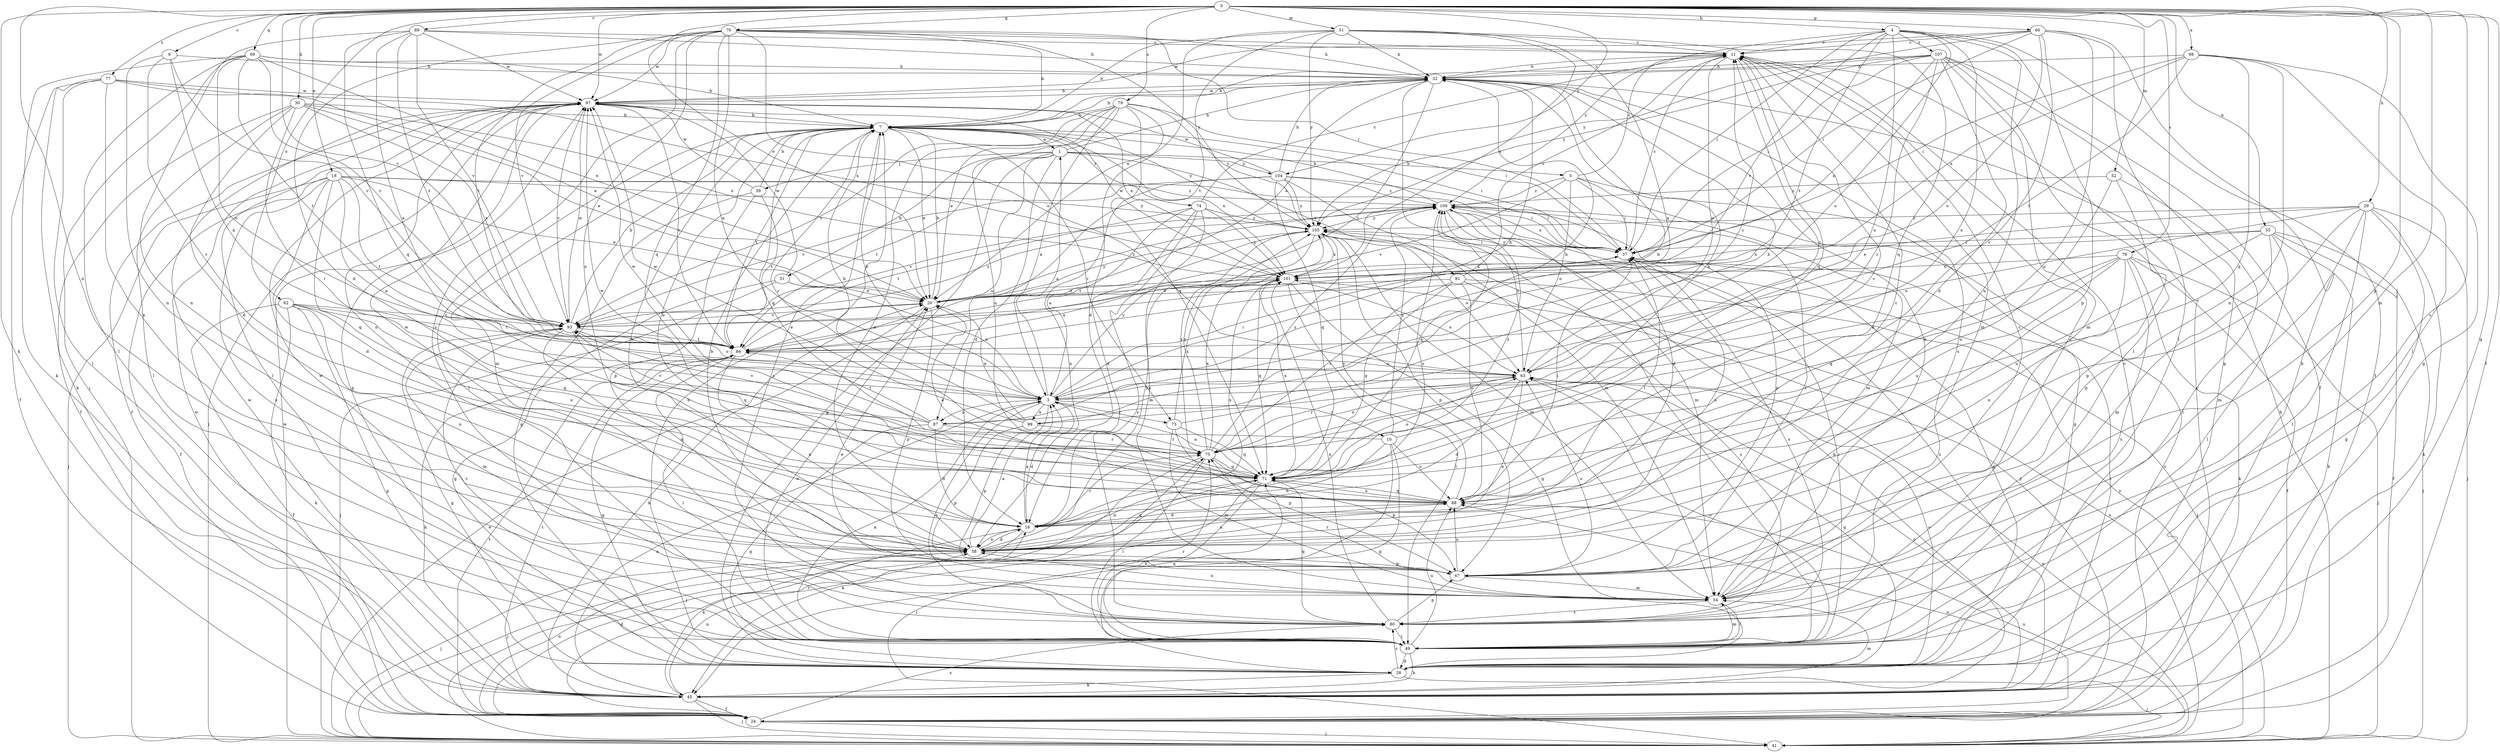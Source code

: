 strict digraph  {
0;
1;
3;
4;
5;
7;
9;
10;
11;
16;
18;
20;
24;
28;
29;
30;
31;
32;
37;
39;
41;
45;
49;
51;
52;
54;
55;
58;
62;
63;
66;
67;
69;
70;
71;
73;
74;
75;
77;
78;
79;
80;
81;
84;
87;
88;
89;
93;
97;
98;
99;
101;
104;
105;
107;
109;
0 -> 4  [label=b];
0 -> 9  [label=c];
0 -> 18  [label=e];
0 -> 20  [label=e];
0 -> 24  [label=f];
0 -> 28  [label=g];
0 -> 29  [label=h];
0 -> 30  [label=h];
0 -> 45  [label=k];
0 -> 51  [label=m];
0 -> 52  [label=m];
0 -> 54  [label=m];
0 -> 55  [label=n];
0 -> 58  [label=n];
0 -> 62  [label=o];
0 -> 66  [label=p];
0 -> 67  [label=p];
0 -> 69  [label=q];
0 -> 70  [label=q];
0 -> 77  [label=s];
0 -> 78  [label=s];
0 -> 79  [label=s];
0 -> 80  [label=s];
0 -> 89  [label=v];
0 -> 93  [label=v];
0 -> 97  [label=w];
0 -> 98  [label=x];
0 -> 104  [label=y];
1 -> 5  [label=b];
1 -> 16  [label=d];
1 -> 28  [label=g];
1 -> 31  [label=h];
1 -> 32  [label=h];
1 -> 39  [label=j];
1 -> 81  [label=t];
1 -> 84  [label=t];
1 -> 87  [label=u];
1 -> 104  [label=y];
3 -> 1  [label=a];
3 -> 7  [label=b];
3 -> 10  [label=c];
3 -> 11  [label=c];
3 -> 16  [label=d];
3 -> 32  [label=h];
3 -> 37  [label=i];
3 -> 67  [label=p];
3 -> 73  [label=r];
3 -> 80  [label=s];
3 -> 87  [label=u];
3 -> 99  [label=x];
3 -> 105  [label=y];
4 -> 11  [label=c];
4 -> 24  [label=f];
4 -> 37  [label=i];
4 -> 58  [label=n];
4 -> 63  [label=o];
4 -> 67  [label=p];
4 -> 84  [label=t];
4 -> 87  [label=u];
4 -> 93  [label=v];
4 -> 99  [label=x];
4 -> 107  [label=z];
4 -> 109  [label=z];
5 -> 11  [label=c];
5 -> 28  [label=g];
5 -> 37  [label=i];
5 -> 54  [label=m];
5 -> 63  [label=o];
5 -> 93  [label=v];
5 -> 109  [label=z];
7 -> 1  [label=a];
7 -> 20  [label=e];
7 -> 32  [label=h];
7 -> 37  [label=i];
7 -> 49  [label=l];
7 -> 54  [label=m];
7 -> 71  [label=q];
7 -> 73  [label=r];
7 -> 74  [label=r];
7 -> 75  [label=r];
7 -> 80  [label=s];
7 -> 84  [label=t];
7 -> 101  [label=x];
7 -> 105  [label=y];
9 -> 3  [label=a];
9 -> 32  [label=h];
9 -> 58  [label=n];
9 -> 75  [label=r];
9 -> 93  [label=v];
10 -> 11  [label=c];
10 -> 28  [label=g];
10 -> 45  [label=k];
10 -> 58  [label=n];
10 -> 88  [label=u];
10 -> 93  [label=v];
10 -> 109  [label=z];
11 -> 32  [label=h];
11 -> 54  [label=m];
11 -> 63  [label=o];
11 -> 71  [label=q];
16 -> 3  [label=a];
16 -> 37  [label=i];
16 -> 41  [label=j];
16 -> 45  [label=k];
16 -> 58  [label=n];
16 -> 75  [label=r];
16 -> 101  [label=x];
16 -> 109  [label=z];
18 -> 3  [label=a];
18 -> 16  [label=d];
18 -> 20  [label=e];
18 -> 24  [label=f];
18 -> 37  [label=i];
18 -> 41  [label=j];
18 -> 71  [label=q];
18 -> 80  [label=s];
18 -> 84  [label=t];
18 -> 105  [label=y];
18 -> 109  [label=z];
20 -> 7  [label=b];
20 -> 45  [label=k];
20 -> 67  [label=p];
20 -> 93  [label=v];
20 -> 105  [label=y];
20 -> 109  [label=z];
24 -> 11  [label=c];
24 -> 16  [label=d];
24 -> 41  [label=j];
24 -> 58  [label=n];
24 -> 75  [label=r];
24 -> 80  [label=s];
24 -> 84  [label=t];
24 -> 88  [label=u];
24 -> 97  [label=w];
24 -> 105  [label=y];
24 -> 109  [label=z];
28 -> 7  [label=b];
28 -> 11  [label=c];
28 -> 41  [label=j];
28 -> 45  [label=k];
28 -> 63  [label=o];
28 -> 80  [label=s];
29 -> 20  [label=e];
29 -> 28  [label=g];
29 -> 41  [label=j];
29 -> 45  [label=k];
29 -> 49  [label=l];
29 -> 54  [label=m];
29 -> 63  [label=o];
29 -> 67  [label=p];
29 -> 105  [label=y];
30 -> 7  [label=b];
30 -> 16  [label=d];
30 -> 20  [label=e];
30 -> 24  [label=f];
30 -> 49  [label=l];
30 -> 75  [label=r];
30 -> 93  [label=v];
30 -> 101  [label=x];
31 -> 3  [label=a];
31 -> 20  [label=e];
31 -> 28  [label=g];
31 -> 41  [label=j];
31 -> 97  [label=w];
32 -> 11  [label=c];
32 -> 20  [label=e];
32 -> 49  [label=l];
32 -> 80  [label=s];
32 -> 84  [label=t];
32 -> 97  [label=w];
37 -> 11  [label=c];
37 -> 28  [label=g];
37 -> 58  [label=n];
37 -> 80  [label=s];
37 -> 101  [label=x];
37 -> 105  [label=y];
37 -> 109  [label=z];
39 -> 7  [label=b];
39 -> 28  [label=g];
39 -> 67  [label=p];
39 -> 84  [label=t];
39 -> 97  [label=w];
41 -> 20  [label=e];
41 -> 32  [label=h];
41 -> 63  [label=o];
41 -> 88  [label=u];
41 -> 97  [label=w];
41 -> 101  [label=x];
41 -> 105  [label=y];
45 -> 3  [label=a];
45 -> 24  [label=f];
45 -> 37  [label=i];
45 -> 41  [label=j];
45 -> 54  [label=m];
45 -> 58  [label=n];
45 -> 63  [label=o];
45 -> 84  [label=t];
45 -> 97  [label=w];
45 -> 109  [label=z];
49 -> 3  [label=a];
49 -> 20  [label=e];
49 -> 28  [label=g];
49 -> 37  [label=i];
49 -> 45  [label=k];
49 -> 54  [label=m];
49 -> 63  [label=o];
49 -> 71  [label=q];
49 -> 75  [label=r];
49 -> 88  [label=u];
49 -> 97  [label=w];
51 -> 3  [label=a];
51 -> 7  [label=b];
51 -> 11  [label=c];
51 -> 20  [label=e];
51 -> 32  [label=h];
51 -> 71  [label=q];
51 -> 84  [label=t];
51 -> 101  [label=x];
51 -> 105  [label=y];
52 -> 49  [label=l];
52 -> 67  [label=p];
52 -> 88  [label=u];
52 -> 109  [label=z];
54 -> 11  [label=c];
54 -> 20  [label=e];
54 -> 32  [label=h];
54 -> 49  [label=l];
54 -> 58  [label=n];
54 -> 75  [label=r];
54 -> 80  [label=s];
55 -> 24  [label=f];
55 -> 37  [label=i];
55 -> 41  [label=j];
55 -> 45  [label=k];
55 -> 49  [label=l];
55 -> 54  [label=m];
55 -> 88  [label=u];
55 -> 101  [label=x];
58 -> 3  [label=a];
58 -> 7  [label=b];
58 -> 11  [label=c];
58 -> 16  [label=d];
58 -> 41  [label=j];
58 -> 67  [label=p];
58 -> 71  [label=q];
58 -> 88  [label=u];
58 -> 97  [label=w];
58 -> 105  [label=y];
62 -> 24  [label=f];
62 -> 28  [label=g];
62 -> 45  [label=k];
62 -> 58  [label=n];
62 -> 71  [label=q];
62 -> 84  [label=t];
62 -> 88  [label=u];
62 -> 93  [label=v];
63 -> 3  [label=a];
63 -> 16  [label=d];
63 -> 28  [label=g];
63 -> 58  [label=n];
63 -> 75  [label=r];
63 -> 109  [label=z];
66 -> 11  [label=c];
66 -> 37  [label=i];
66 -> 45  [label=k];
66 -> 49  [label=l];
66 -> 63  [label=o];
66 -> 75  [label=r];
66 -> 88  [label=u];
66 -> 97  [label=w];
66 -> 105  [label=y];
67 -> 7  [label=b];
67 -> 54  [label=m];
67 -> 63  [label=o];
67 -> 88  [label=u];
67 -> 109  [label=z];
69 -> 7  [label=b];
69 -> 20  [label=e];
69 -> 32  [label=h];
69 -> 45  [label=k];
69 -> 49  [label=l];
69 -> 58  [label=n];
69 -> 63  [label=o];
69 -> 84  [label=t];
69 -> 93  [label=v];
70 -> 3  [label=a];
70 -> 7  [label=b];
70 -> 11  [label=c];
70 -> 16  [label=d];
70 -> 32  [label=h];
70 -> 37  [label=i];
70 -> 63  [label=o];
70 -> 71  [label=q];
70 -> 80  [label=s];
70 -> 84  [label=t];
70 -> 88  [label=u];
70 -> 93  [label=v];
70 -> 97  [label=w];
70 -> 105  [label=y];
71 -> 3  [label=a];
71 -> 41  [label=j];
71 -> 45  [label=k];
71 -> 58  [label=n];
71 -> 63  [label=o];
71 -> 88  [label=u];
71 -> 97  [label=w];
71 -> 101  [label=x];
71 -> 109  [label=z];
73 -> 32  [label=h];
73 -> 54  [label=m];
73 -> 67  [label=p];
73 -> 71  [label=q];
73 -> 101  [label=x];
74 -> 3  [label=a];
74 -> 11  [label=c];
74 -> 16  [label=d];
74 -> 54  [label=m];
74 -> 80  [label=s];
74 -> 84  [label=t];
74 -> 101  [label=x];
74 -> 105  [label=y];
75 -> 32  [label=h];
75 -> 41  [label=j];
75 -> 49  [label=l];
75 -> 63  [label=o];
75 -> 67  [label=p];
75 -> 71  [label=q];
75 -> 101  [label=x];
75 -> 105  [label=y];
75 -> 109  [label=z];
77 -> 20  [label=e];
77 -> 24  [label=f];
77 -> 45  [label=k];
77 -> 49  [label=l];
77 -> 58  [label=n];
77 -> 97  [label=w];
77 -> 101  [label=x];
78 -> 3  [label=a];
78 -> 24  [label=f];
78 -> 41  [label=j];
78 -> 45  [label=k];
78 -> 58  [label=n];
78 -> 71  [label=q];
78 -> 80  [label=s];
78 -> 88  [label=u];
78 -> 101  [label=x];
79 -> 3  [label=a];
79 -> 7  [label=b];
79 -> 16  [label=d];
79 -> 20  [label=e];
79 -> 37  [label=i];
79 -> 58  [label=n];
79 -> 71  [label=q];
79 -> 88  [label=u];
79 -> 93  [label=v];
79 -> 105  [label=y];
80 -> 11  [label=c];
80 -> 49  [label=l];
80 -> 67  [label=p];
80 -> 71  [label=q];
80 -> 93  [label=v];
80 -> 101  [label=x];
81 -> 11  [label=c];
81 -> 20  [label=e];
81 -> 41  [label=j];
81 -> 71  [label=q];
81 -> 75  [label=r];
81 -> 80  [label=s];
81 -> 88  [label=u];
84 -> 20  [label=e];
84 -> 28  [label=g];
84 -> 45  [label=k];
84 -> 49  [label=l];
84 -> 58  [label=n];
84 -> 63  [label=o];
84 -> 101  [label=x];
87 -> 16  [label=d];
87 -> 28  [label=g];
87 -> 32  [label=h];
87 -> 75  [label=r];
87 -> 84  [label=t];
87 -> 93  [label=v];
87 -> 97  [label=w];
88 -> 7  [label=b];
88 -> 11  [label=c];
88 -> 16  [label=d];
88 -> 20  [label=e];
88 -> 37  [label=i];
88 -> 71  [label=q];
88 -> 105  [label=y];
89 -> 3  [label=a];
89 -> 11  [label=c];
89 -> 32  [label=h];
89 -> 41  [label=j];
89 -> 71  [label=q];
89 -> 84  [label=t];
89 -> 93  [label=v];
89 -> 97  [label=w];
93 -> 7  [label=b];
93 -> 28  [label=g];
93 -> 54  [label=m];
93 -> 58  [label=n];
93 -> 63  [label=o];
93 -> 71  [label=q];
93 -> 84  [label=t];
93 -> 97  [label=w];
93 -> 109  [label=z];
97 -> 7  [label=b];
97 -> 24  [label=f];
97 -> 28  [label=g];
97 -> 32  [label=h];
97 -> 41  [label=j];
97 -> 49  [label=l];
97 -> 58  [label=n];
97 -> 84  [label=t];
97 -> 93  [label=v];
97 -> 101  [label=x];
98 -> 28  [label=g];
98 -> 32  [label=h];
98 -> 37  [label=i];
98 -> 49  [label=l];
98 -> 58  [label=n];
98 -> 71  [label=q];
98 -> 84  [label=t];
98 -> 101  [label=x];
99 -> 7  [label=b];
99 -> 20  [label=e];
99 -> 32  [label=h];
99 -> 67  [label=p];
99 -> 75  [label=r];
99 -> 97  [label=w];
101 -> 20  [label=e];
101 -> 28  [label=g];
101 -> 49  [label=l];
101 -> 63  [label=o];
101 -> 71  [label=q];
101 -> 97  [label=w];
104 -> 32  [label=h];
104 -> 37  [label=i];
104 -> 54  [label=m];
104 -> 58  [label=n];
104 -> 71  [label=q];
104 -> 93  [label=v];
104 -> 97  [label=w];
104 -> 105  [label=y];
104 -> 109  [label=z];
105 -> 37  [label=i];
105 -> 54  [label=m];
105 -> 63  [label=o];
105 -> 67  [label=p];
105 -> 75  [label=r];
105 -> 84  [label=t];
105 -> 101  [label=x];
107 -> 7  [label=b];
107 -> 16  [label=d];
107 -> 20  [label=e];
107 -> 24  [label=f];
107 -> 28  [label=g];
107 -> 32  [label=h];
107 -> 37  [label=i];
107 -> 49  [label=l];
107 -> 54  [label=m];
107 -> 75  [label=r];
107 -> 105  [label=y];
109 -> 7  [label=b];
109 -> 16  [label=d];
109 -> 45  [label=k];
109 -> 54  [label=m];
109 -> 67  [label=p];
109 -> 71  [label=q];
109 -> 93  [label=v];
109 -> 105  [label=y];
}
